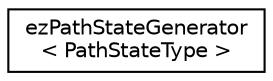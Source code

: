 digraph "Graphical Class Hierarchy"
{
 // LATEX_PDF_SIZE
  edge [fontname="Helvetica",fontsize="10",labelfontname="Helvetica",labelfontsize="10"];
  node [fontname="Helvetica",fontsize="10",shape=record];
  rankdir="LR";
  Node0 [label="ezPathStateGenerator\l\< PathStateType \>",height=0.2,width=0.4,color="black", fillcolor="white", style="filled",URL="$d2/d5d/classez_path_state_generator.htm",tooltip="The base class for all path state generates."];
}
